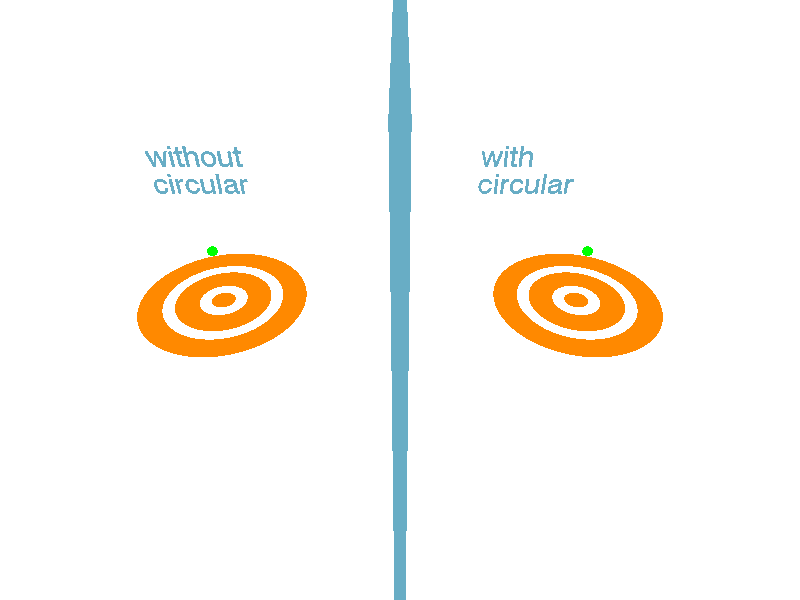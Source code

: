 // Persistence Of Vision raytracer version 3.5 sample file.
//
//Demonstration of the area_light "circular" keyword
//
// -w320 -h240
// -w800 -h600 +a0.3

#include "colors.inc"

camera {location <50,42,0> direction z*1 look_at <0,2,0>}

//lights
light_source {<10,15,15> White*1.5
              area_light x*1.5,z*1.5,4,4 adaptive 1
              circular //that's here !
              }

light_source {<10,15,-15> White*1.5
              area_light x*1.5,z*1.5,4,4 adaptive 1
              }

//objects
#declare With =
union {
 text {ttf "cyrvetic","circular",.05,0}
 text {ttf "cyrvetic","with",.05,0 translate y*1}
 pigment {SteelBlue}
 rotate <0,-90,0>
 scale 3
 }

#declare Without =
union {
 text {ttf "cyrvetic","circular",.05,0}
 text {ttf "cyrvetic","without",.05,0 translate y*1}
 pigment {SteelBlue}
 rotate <0,-90,0>
 scale 3
 }

#declare Object_4 = union {
 disc {<0,0,0>,y,1,0 pigment {OrangeRed}}
 disc {<0,0,0>,y,4,2 pigment {OrangeRed}}
 disc {<0,0,0>,y,7,5 pigment {OrangeRed}}
 }

object {With translate <-5,12,5+3> no_shadow}
object {Without translate <-5,12,5-30> no_shadow}
object {Object_4 translate <10,10,15>}
object {Object_4 translate <10,10,-15>}

//markers to show where the light_sources are
sphere {<10,15,15>,.4 pigment {Green*2} finish {diffuse 0 ambient 1} no_shadow}
sphere {<10,15,-15>,.4 pigment {Green*2} finish {diffuse 0 ambient 1} no_shadow}

//context
fog {distance 200 Wheat*.5}
plane {y,0 pigment {rgb <.9,.9,1>*1.2}}
plane {x,-10 pigment {rgb <.9,.9,1>*1.2}}
box {<45,0,-.1>,<-150,40,.1> pigment {SteelBlue}}
